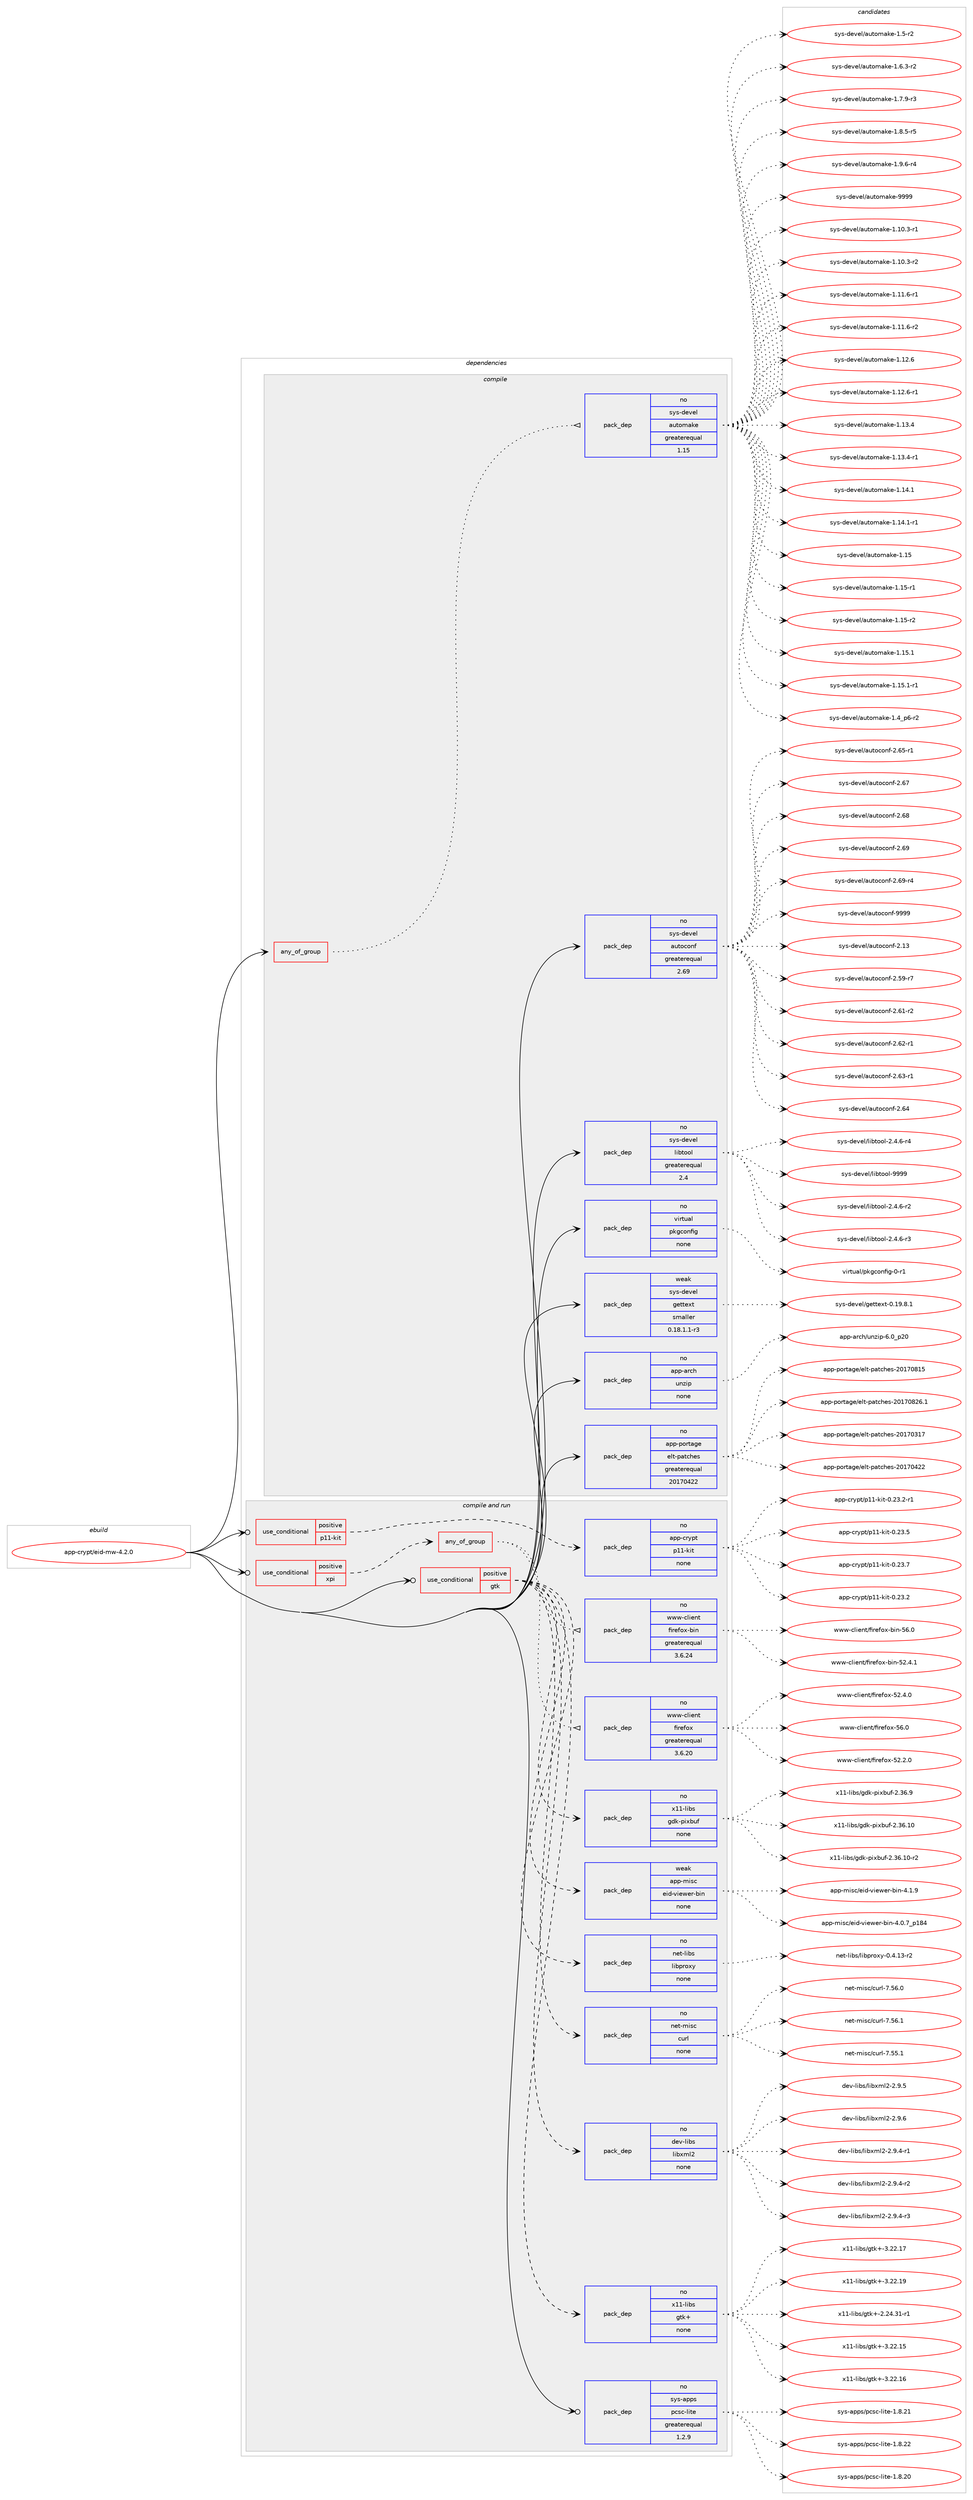 digraph prolog {

# *************
# Graph options
# *************

newrank=true;
concentrate=true;
compound=true;
graph [rankdir=LR,fontname=Helvetica,fontsize=10,ranksep=1.5];#, ranksep=2.5, nodesep=0.2];
edge  [arrowhead=vee];
node  [fontname=Helvetica,fontsize=10];

# **********
# The ebuild
# **********

subgraph cluster_leftcol {
color=gray;
rank=same;
label=<<i>ebuild</i>>;
id [label="app-crypt/eid-mw-4.2.0", color=red, width=4, href="../app-crypt/eid-mw-4.2.0.svg"];
}

# ****************
# The dependencies
# ****************

subgraph cluster_midcol {
color=gray;
label=<<i>dependencies</i>>;
subgraph cluster_compile {
fillcolor="#eeeeee";
style=filled;
label=<<i>compile</i>>;
subgraph any223 {
dependency12458 [label=<<TABLE BORDER="0" CELLBORDER="1" CELLSPACING="0" CELLPADDING="4"><TR><TD CELLPADDING="10">any_of_group</TD></TR></TABLE>>, shape=none, color=red];subgraph pack8932 {
dependency12459 [label=<<TABLE BORDER="0" CELLBORDER="1" CELLSPACING="0" CELLPADDING="4" WIDTH="220"><TR><TD ROWSPAN="6" CELLPADDING="30">pack_dep</TD></TR><TR><TD WIDTH="110">no</TD></TR><TR><TD>sys-devel</TD></TR><TR><TD>automake</TD></TR><TR><TD>greaterequal</TD></TR><TR><TD>1.15</TD></TR></TABLE>>, shape=none, color=blue];
}
dependency12458:e -> dependency12459:w [weight=20,style="dotted",arrowhead="oinv"];
}
id:e -> dependency12458:w [weight=20,style="solid",arrowhead="vee"];
subgraph pack8933 {
dependency12460 [label=<<TABLE BORDER="0" CELLBORDER="1" CELLSPACING="0" CELLPADDING="4" WIDTH="220"><TR><TD ROWSPAN="6" CELLPADDING="30">pack_dep</TD></TR><TR><TD WIDTH="110">no</TD></TR><TR><TD>app-arch</TD></TR><TR><TD>unzip</TD></TR><TR><TD>none</TD></TR><TR><TD></TD></TR></TABLE>>, shape=none, color=blue];
}
id:e -> dependency12460:w [weight=20,style="solid",arrowhead="vee"];
subgraph pack8934 {
dependency12461 [label=<<TABLE BORDER="0" CELLBORDER="1" CELLSPACING="0" CELLPADDING="4" WIDTH="220"><TR><TD ROWSPAN="6" CELLPADDING="30">pack_dep</TD></TR><TR><TD WIDTH="110">no</TD></TR><TR><TD>app-portage</TD></TR><TR><TD>elt-patches</TD></TR><TR><TD>greaterequal</TD></TR><TR><TD>20170422</TD></TR></TABLE>>, shape=none, color=blue];
}
id:e -> dependency12461:w [weight=20,style="solid",arrowhead="vee"];
subgraph pack8935 {
dependency12462 [label=<<TABLE BORDER="0" CELLBORDER="1" CELLSPACING="0" CELLPADDING="4" WIDTH="220"><TR><TD ROWSPAN="6" CELLPADDING="30">pack_dep</TD></TR><TR><TD WIDTH="110">no</TD></TR><TR><TD>sys-devel</TD></TR><TR><TD>autoconf</TD></TR><TR><TD>greaterequal</TD></TR><TR><TD>2.69</TD></TR></TABLE>>, shape=none, color=blue];
}
id:e -> dependency12462:w [weight=20,style="solid",arrowhead="vee"];
subgraph pack8936 {
dependency12463 [label=<<TABLE BORDER="0" CELLBORDER="1" CELLSPACING="0" CELLPADDING="4" WIDTH="220"><TR><TD ROWSPAN="6" CELLPADDING="30">pack_dep</TD></TR><TR><TD WIDTH="110">no</TD></TR><TR><TD>sys-devel</TD></TR><TR><TD>libtool</TD></TR><TR><TD>greaterequal</TD></TR><TR><TD>2.4</TD></TR></TABLE>>, shape=none, color=blue];
}
id:e -> dependency12463:w [weight=20,style="solid",arrowhead="vee"];
subgraph pack8937 {
dependency12464 [label=<<TABLE BORDER="0" CELLBORDER="1" CELLSPACING="0" CELLPADDING="4" WIDTH="220"><TR><TD ROWSPAN="6" CELLPADDING="30">pack_dep</TD></TR><TR><TD WIDTH="110">no</TD></TR><TR><TD>virtual</TD></TR><TR><TD>pkgconfig</TD></TR><TR><TD>none</TD></TR><TR><TD></TD></TR></TABLE>>, shape=none, color=blue];
}
id:e -> dependency12464:w [weight=20,style="solid",arrowhead="vee"];
subgraph pack8938 {
dependency12465 [label=<<TABLE BORDER="0" CELLBORDER="1" CELLSPACING="0" CELLPADDING="4" WIDTH="220"><TR><TD ROWSPAN="6" CELLPADDING="30">pack_dep</TD></TR><TR><TD WIDTH="110">weak</TD></TR><TR><TD>sys-devel</TD></TR><TR><TD>gettext</TD></TR><TR><TD>smaller</TD></TR><TR><TD>0.18.1.1-r3</TD></TR></TABLE>>, shape=none, color=blue];
}
id:e -> dependency12465:w [weight=20,style="solid",arrowhead="vee"];
}
subgraph cluster_compileandrun {
fillcolor="#eeeeee";
style=filled;
label=<<i>compile and run</i>>;
subgraph cond3299 {
dependency12466 [label=<<TABLE BORDER="0" CELLBORDER="1" CELLSPACING="0" CELLPADDING="4"><TR><TD ROWSPAN="3" CELLPADDING="10">use_conditional</TD></TR><TR><TD>positive</TD></TR><TR><TD>gtk</TD></TR></TABLE>>, shape=none, color=red];
subgraph pack8939 {
dependency12467 [label=<<TABLE BORDER="0" CELLBORDER="1" CELLSPACING="0" CELLPADDING="4" WIDTH="220"><TR><TD ROWSPAN="6" CELLPADDING="30">pack_dep</TD></TR><TR><TD WIDTH="110">no</TD></TR><TR><TD>x11-libs</TD></TR><TR><TD>gdk-pixbuf</TD></TR><TR><TD>none</TD></TR><TR><TD></TD></TR></TABLE>>, shape=none, color=blue];
}
dependency12466:e -> dependency12467:w [weight=20,style="dashed",arrowhead="vee"];
subgraph pack8940 {
dependency12468 [label=<<TABLE BORDER="0" CELLBORDER="1" CELLSPACING="0" CELLPADDING="4" WIDTH="220"><TR><TD ROWSPAN="6" CELLPADDING="30">pack_dep</TD></TR><TR><TD WIDTH="110">no</TD></TR><TR><TD>x11-libs</TD></TR><TR><TD>gtk+</TD></TR><TR><TD>none</TD></TR><TR><TD></TD></TR></TABLE>>, shape=none, color=blue];
}
dependency12466:e -> dependency12468:w [weight=20,style="dashed",arrowhead="vee"];
subgraph pack8941 {
dependency12469 [label=<<TABLE BORDER="0" CELLBORDER="1" CELLSPACING="0" CELLPADDING="4" WIDTH="220"><TR><TD ROWSPAN="6" CELLPADDING="30">pack_dep</TD></TR><TR><TD WIDTH="110">no</TD></TR><TR><TD>dev-libs</TD></TR><TR><TD>libxml2</TD></TR><TR><TD>none</TD></TR><TR><TD></TD></TR></TABLE>>, shape=none, color=blue];
}
dependency12466:e -> dependency12469:w [weight=20,style="dashed",arrowhead="vee"];
subgraph pack8942 {
dependency12470 [label=<<TABLE BORDER="0" CELLBORDER="1" CELLSPACING="0" CELLPADDING="4" WIDTH="220"><TR><TD ROWSPAN="6" CELLPADDING="30">pack_dep</TD></TR><TR><TD WIDTH="110">no</TD></TR><TR><TD>net-misc</TD></TR><TR><TD>curl</TD></TR><TR><TD>none</TD></TR><TR><TD></TD></TR></TABLE>>, shape=none, color=blue];
}
dependency12466:e -> dependency12470:w [weight=20,style="dashed",arrowhead="vee"];
subgraph pack8943 {
dependency12471 [label=<<TABLE BORDER="0" CELLBORDER="1" CELLSPACING="0" CELLPADDING="4" WIDTH="220"><TR><TD ROWSPAN="6" CELLPADDING="30">pack_dep</TD></TR><TR><TD WIDTH="110">no</TD></TR><TR><TD>net-libs</TD></TR><TR><TD>libproxy</TD></TR><TR><TD>none</TD></TR><TR><TD></TD></TR></TABLE>>, shape=none, color=blue];
}
dependency12466:e -> dependency12471:w [weight=20,style="dashed",arrowhead="vee"];
subgraph pack8944 {
dependency12472 [label=<<TABLE BORDER="0" CELLBORDER="1" CELLSPACING="0" CELLPADDING="4" WIDTH="220"><TR><TD ROWSPAN="6" CELLPADDING="30">pack_dep</TD></TR><TR><TD WIDTH="110">weak</TD></TR><TR><TD>app-misc</TD></TR><TR><TD>eid-viewer-bin</TD></TR><TR><TD>none</TD></TR><TR><TD></TD></TR></TABLE>>, shape=none, color=blue];
}
dependency12466:e -> dependency12472:w [weight=20,style="dashed",arrowhead="vee"];
}
id:e -> dependency12466:w [weight=20,style="solid",arrowhead="odotvee"];
subgraph cond3300 {
dependency12473 [label=<<TABLE BORDER="0" CELLBORDER="1" CELLSPACING="0" CELLPADDING="4"><TR><TD ROWSPAN="3" CELLPADDING="10">use_conditional</TD></TR><TR><TD>positive</TD></TR><TR><TD>p11-kit</TD></TR></TABLE>>, shape=none, color=red];
subgraph pack8945 {
dependency12474 [label=<<TABLE BORDER="0" CELLBORDER="1" CELLSPACING="0" CELLPADDING="4" WIDTH="220"><TR><TD ROWSPAN="6" CELLPADDING="30">pack_dep</TD></TR><TR><TD WIDTH="110">no</TD></TR><TR><TD>app-crypt</TD></TR><TR><TD>p11-kit</TD></TR><TR><TD>none</TD></TR><TR><TD></TD></TR></TABLE>>, shape=none, color=blue];
}
dependency12473:e -> dependency12474:w [weight=20,style="dashed",arrowhead="vee"];
}
id:e -> dependency12473:w [weight=20,style="solid",arrowhead="odotvee"];
subgraph cond3301 {
dependency12475 [label=<<TABLE BORDER="0" CELLBORDER="1" CELLSPACING="0" CELLPADDING="4"><TR><TD ROWSPAN="3" CELLPADDING="10">use_conditional</TD></TR><TR><TD>positive</TD></TR><TR><TD>xpi</TD></TR></TABLE>>, shape=none, color=red];
subgraph any224 {
dependency12476 [label=<<TABLE BORDER="0" CELLBORDER="1" CELLSPACING="0" CELLPADDING="4"><TR><TD CELLPADDING="10">any_of_group</TD></TR></TABLE>>, shape=none, color=red];subgraph pack8946 {
dependency12477 [label=<<TABLE BORDER="0" CELLBORDER="1" CELLSPACING="0" CELLPADDING="4" WIDTH="220"><TR><TD ROWSPAN="6" CELLPADDING="30">pack_dep</TD></TR><TR><TD WIDTH="110">no</TD></TR><TR><TD>www-client</TD></TR><TR><TD>firefox-bin</TD></TR><TR><TD>greaterequal</TD></TR><TR><TD>3.6.24</TD></TR></TABLE>>, shape=none, color=blue];
}
dependency12476:e -> dependency12477:w [weight=20,style="dotted",arrowhead="oinv"];
subgraph pack8947 {
dependency12478 [label=<<TABLE BORDER="0" CELLBORDER="1" CELLSPACING="0" CELLPADDING="4" WIDTH="220"><TR><TD ROWSPAN="6" CELLPADDING="30">pack_dep</TD></TR><TR><TD WIDTH="110">no</TD></TR><TR><TD>www-client</TD></TR><TR><TD>firefox</TD></TR><TR><TD>greaterequal</TD></TR><TR><TD>3.6.20</TD></TR></TABLE>>, shape=none, color=blue];
}
dependency12476:e -> dependency12478:w [weight=20,style="dotted",arrowhead="oinv"];
}
dependency12475:e -> dependency12476:w [weight=20,style="dashed",arrowhead="vee"];
}
id:e -> dependency12475:w [weight=20,style="solid",arrowhead="odotvee"];
subgraph pack8948 {
dependency12479 [label=<<TABLE BORDER="0" CELLBORDER="1" CELLSPACING="0" CELLPADDING="4" WIDTH="220"><TR><TD ROWSPAN="6" CELLPADDING="30">pack_dep</TD></TR><TR><TD WIDTH="110">no</TD></TR><TR><TD>sys-apps</TD></TR><TR><TD>pcsc-lite</TD></TR><TR><TD>greaterequal</TD></TR><TR><TD>1.2.9</TD></TR></TABLE>>, shape=none, color=blue];
}
id:e -> dependency12479:w [weight=20,style="solid",arrowhead="odotvee"];
}
subgraph cluster_run {
fillcolor="#eeeeee";
style=filled;
label=<<i>run</i>>;
}
}

# **************
# The candidates
# **************

subgraph cluster_choices {
rank=same;
color=gray;
label=<<i>candidates</i>>;

subgraph choice8932 {
color=black;
nodesep=1;
choice11512111545100101118101108479711711611110997107101454946494846514511449 [label="sys-devel/automake-1.10.3-r1", color=red, width=4,href="../sys-devel/automake-1.10.3-r1.svg"];
choice11512111545100101118101108479711711611110997107101454946494846514511450 [label="sys-devel/automake-1.10.3-r2", color=red, width=4,href="../sys-devel/automake-1.10.3-r2.svg"];
choice11512111545100101118101108479711711611110997107101454946494946544511449 [label="sys-devel/automake-1.11.6-r1", color=red, width=4,href="../sys-devel/automake-1.11.6-r1.svg"];
choice11512111545100101118101108479711711611110997107101454946494946544511450 [label="sys-devel/automake-1.11.6-r2", color=red, width=4,href="../sys-devel/automake-1.11.6-r2.svg"];
choice1151211154510010111810110847971171161111099710710145494649504654 [label="sys-devel/automake-1.12.6", color=red, width=4,href="../sys-devel/automake-1.12.6.svg"];
choice11512111545100101118101108479711711611110997107101454946495046544511449 [label="sys-devel/automake-1.12.6-r1", color=red, width=4,href="../sys-devel/automake-1.12.6-r1.svg"];
choice1151211154510010111810110847971171161111099710710145494649514652 [label="sys-devel/automake-1.13.4", color=red, width=4,href="../sys-devel/automake-1.13.4.svg"];
choice11512111545100101118101108479711711611110997107101454946495146524511449 [label="sys-devel/automake-1.13.4-r1", color=red, width=4,href="../sys-devel/automake-1.13.4-r1.svg"];
choice1151211154510010111810110847971171161111099710710145494649524649 [label="sys-devel/automake-1.14.1", color=red, width=4,href="../sys-devel/automake-1.14.1.svg"];
choice11512111545100101118101108479711711611110997107101454946495246494511449 [label="sys-devel/automake-1.14.1-r1", color=red, width=4,href="../sys-devel/automake-1.14.1-r1.svg"];
choice115121115451001011181011084797117116111109971071014549464953 [label="sys-devel/automake-1.15", color=red, width=4,href="../sys-devel/automake-1.15.svg"];
choice1151211154510010111810110847971171161111099710710145494649534511449 [label="sys-devel/automake-1.15-r1", color=red, width=4,href="../sys-devel/automake-1.15-r1.svg"];
choice1151211154510010111810110847971171161111099710710145494649534511450 [label="sys-devel/automake-1.15-r2", color=red, width=4,href="../sys-devel/automake-1.15-r2.svg"];
choice1151211154510010111810110847971171161111099710710145494649534649 [label="sys-devel/automake-1.15.1", color=red, width=4,href="../sys-devel/automake-1.15.1.svg"];
choice11512111545100101118101108479711711611110997107101454946495346494511449 [label="sys-devel/automake-1.15.1-r1", color=red, width=4,href="../sys-devel/automake-1.15.1-r1.svg"];
choice115121115451001011181011084797117116111109971071014549465295112544511450 [label="sys-devel/automake-1.4_p6-r2", color=red, width=4,href="../sys-devel/automake-1.4_p6-r2.svg"];
choice11512111545100101118101108479711711611110997107101454946534511450 [label="sys-devel/automake-1.5-r2", color=red, width=4,href="../sys-devel/automake-1.5-r2.svg"];
choice115121115451001011181011084797117116111109971071014549465446514511450 [label="sys-devel/automake-1.6.3-r2", color=red, width=4,href="../sys-devel/automake-1.6.3-r2.svg"];
choice115121115451001011181011084797117116111109971071014549465546574511451 [label="sys-devel/automake-1.7.9-r3", color=red, width=4,href="../sys-devel/automake-1.7.9-r3.svg"];
choice115121115451001011181011084797117116111109971071014549465646534511453 [label="sys-devel/automake-1.8.5-r5", color=red, width=4,href="../sys-devel/automake-1.8.5-r5.svg"];
choice115121115451001011181011084797117116111109971071014549465746544511452 [label="sys-devel/automake-1.9.6-r4", color=red, width=4,href="../sys-devel/automake-1.9.6-r4.svg"];
choice115121115451001011181011084797117116111109971071014557575757 [label="sys-devel/automake-9999", color=red, width=4,href="../sys-devel/automake-9999.svg"];
dependency12459:e -> choice11512111545100101118101108479711711611110997107101454946494846514511449:w [style=dotted,weight="100"];
dependency12459:e -> choice11512111545100101118101108479711711611110997107101454946494846514511450:w [style=dotted,weight="100"];
dependency12459:e -> choice11512111545100101118101108479711711611110997107101454946494946544511449:w [style=dotted,weight="100"];
dependency12459:e -> choice11512111545100101118101108479711711611110997107101454946494946544511450:w [style=dotted,weight="100"];
dependency12459:e -> choice1151211154510010111810110847971171161111099710710145494649504654:w [style=dotted,weight="100"];
dependency12459:e -> choice11512111545100101118101108479711711611110997107101454946495046544511449:w [style=dotted,weight="100"];
dependency12459:e -> choice1151211154510010111810110847971171161111099710710145494649514652:w [style=dotted,weight="100"];
dependency12459:e -> choice11512111545100101118101108479711711611110997107101454946495146524511449:w [style=dotted,weight="100"];
dependency12459:e -> choice1151211154510010111810110847971171161111099710710145494649524649:w [style=dotted,weight="100"];
dependency12459:e -> choice11512111545100101118101108479711711611110997107101454946495246494511449:w [style=dotted,weight="100"];
dependency12459:e -> choice115121115451001011181011084797117116111109971071014549464953:w [style=dotted,weight="100"];
dependency12459:e -> choice1151211154510010111810110847971171161111099710710145494649534511449:w [style=dotted,weight="100"];
dependency12459:e -> choice1151211154510010111810110847971171161111099710710145494649534511450:w [style=dotted,weight="100"];
dependency12459:e -> choice1151211154510010111810110847971171161111099710710145494649534649:w [style=dotted,weight="100"];
dependency12459:e -> choice11512111545100101118101108479711711611110997107101454946495346494511449:w [style=dotted,weight="100"];
dependency12459:e -> choice115121115451001011181011084797117116111109971071014549465295112544511450:w [style=dotted,weight="100"];
dependency12459:e -> choice11512111545100101118101108479711711611110997107101454946534511450:w [style=dotted,weight="100"];
dependency12459:e -> choice115121115451001011181011084797117116111109971071014549465446514511450:w [style=dotted,weight="100"];
dependency12459:e -> choice115121115451001011181011084797117116111109971071014549465546574511451:w [style=dotted,weight="100"];
dependency12459:e -> choice115121115451001011181011084797117116111109971071014549465646534511453:w [style=dotted,weight="100"];
dependency12459:e -> choice115121115451001011181011084797117116111109971071014549465746544511452:w [style=dotted,weight="100"];
dependency12459:e -> choice115121115451001011181011084797117116111109971071014557575757:w [style=dotted,weight="100"];
}
subgraph choice8933 {
color=black;
nodesep=1;
choice971121124597114991044711711012210511245544648951125048 [label="app-arch/unzip-6.0_p20", color=red, width=4,href="../app-arch/unzip-6.0_p20.svg"];
dependency12460:e -> choice971121124597114991044711711012210511245544648951125048:w [style=dotted,weight="100"];
}
subgraph choice8934 {
color=black;
nodesep=1;
choice97112112451121111141169710310147101108116451129711699104101115455048495548514955 [label="app-portage/elt-patches-20170317", color=red, width=4,href="../app-portage/elt-patches-20170317.svg"];
choice97112112451121111141169710310147101108116451129711699104101115455048495548525050 [label="app-portage/elt-patches-20170422", color=red, width=4,href="../app-portage/elt-patches-20170422.svg"];
choice97112112451121111141169710310147101108116451129711699104101115455048495548564953 [label="app-portage/elt-patches-20170815", color=red, width=4,href="../app-portage/elt-patches-20170815.svg"];
choice971121124511211111411697103101471011081164511297116991041011154550484955485650544649 [label="app-portage/elt-patches-20170826.1", color=red, width=4,href="../app-portage/elt-patches-20170826.1.svg"];
dependency12461:e -> choice97112112451121111141169710310147101108116451129711699104101115455048495548514955:w [style=dotted,weight="100"];
dependency12461:e -> choice97112112451121111141169710310147101108116451129711699104101115455048495548525050:w [style=dotted,weight="100"];
dependency12461:e -> choice97112112451121111141169710310147101108116451129711699104101115455048495548564953:w [style=dotted,weight="100"];
dependency12461:e -> choice971121124511211111411697103101471011081164511297116991041011154550484955485650544649:w [style=dotted,weight="100"];
}
subgraph choice8935 {
color=black;
nodesep=1;
choice115121115451001011181011084797117116111991111101024550464951 [label="sys-devel/autoconf-2.13", color=red, width=4,href="../sys-devel/autoconf-2.13.svg"];
choice1151211154510010111810110847971171161119911111010245504653574511455 [label="sys-devel/autoconf-2.59-r7", color=red, width=4,href="../sys-devel/autoconf-2.59-r7.svg"];
choice1151211154510010111810110847971171161119911111010245504654494511450 [label="sys-devel/autoconf-2.61-r2", color=red, width=4,href="../sys-devel/autoconf-2.61-r2.svg"];
choice1151211154510010111810110847971171161119911111010245504654504511449 [label="sys-devel/autoconf-2.62-r1", color=red, width=4,href="../sys-devel/autoconf-2.62-r1.svg"];
choice1151211154510010111810110847971171161119911111010245504654514511449 [label="sys-devel/autoconf-2.63-r1", color=red, width=4,href="../sys-devel/autoconf-2.63-r1.svg"];
choice115121115451001011181011084797117116111991111101024550465452 [label="sys-devel/autoconf-2.64", color=red, width=4,href="../sys-devel/autoconf-2.64.svg"];
choice1151211154510010111810110847971171161119911111010245504654534511449 [label="sys-devel/autoconf-2.65-r1", color=red, width=4,href="../sys-devel/autoconf-2.65-r1.svg"];
choice115121115451001011181011084797117116111991111101024550465455 [label="sys-devel/autoconf-2.67", color=red, width=4,href="../sys-devel/autoconf-2.67.svg"];
choice115121115451001011181011084797117116111991111101024550465456 [label="sys-devel/autoconf-2.68", color=red, width=4,href="../sys-devel/autoconf-2.68.svg"];
choice115121115451001011181011084797117116111991111101024550465457 [label="sys-devel/autoconf-2.69", color=red, width=4,href="../sys-devel/autoconf-2.69.svg"];
choice1151211154510010111810110847971171161119911111010245504654574511452 [label="sys-devel/autoconf-2.69-r4", color=red, width=4,href="../sys-devel/autoconf-2.69-r4.svg"];
choice115121115451001011181011084797117116111991111101024557575757 [label="sys-devel/autoconf-9999", color=red, width=4,href="../sys-devel/autoconf-9999.svg"];
dependency12462:e -> choice115121115451001011181011084797117116111991111101024550464951:w [style=dotted,weight="100"];
dependency12462:e -> choice1151211154510010111810110847971171161119911111010245504653574511455:w [style=dotted,weight="100"];
dependency12462:e -> choice1151211154510010111810110847971171161119911111010245504654494511450:w [style=dotted,weight="100"];
dependency12462:e -> choice1151211154510010111810110847971171161119911111010245504654504511449:w [style=dotted,weight="100"];
dependency12462:e -> choice1151211154510010111810110847971171161119911111010245504654514511449:w [style=dotted,weight="100"];
dependency12462:e -> choice115121115451001011181011084797117116111991111101024550465452:w [style=dotted,weight="100"];
dependency12462:e -> choice1151211154510010111810110847971171161119911111010245504654534511449:w [style=dotted,weight="100"];
dependency12462:e -> choice115121115451001011181011084797117116111991111101024550465455:w [style=dotted,weight="100"];
dependency12462:e -> choice115121115451001011181011084797117116111991111101024550465456:w [style=dotted,weight="100"];
dependency12462:e -> choice115121115451001011181011084797117116111991111101024550465457:w [style=dotted,weight="100"];
dependency12462:e -> choice1151211154510010111810110847971171161119911111010245504654574511452:w [style=dotted,weight="100"];
dependency12462:e -> choice115121115451001011181011084797117116111991111101024557575757:w [style=dotted,weight="100"];
}
subgraph choice8936 {
color=black;
nodesep=1;
choice1151211154510010111810110847108105981161111111084550465246544511450 [label="sys-devel/libtool-2.4.6-r2", color=red, width=4,href="../sys-devel/libtool-2.4.6-r2.svg"];
choice1151211154510010111810110847108105981161111111084550465246544511451 [label="sys-devel/libtool-2.4.6-r3", color=red, width=4,href="../sys-devel/libtool-2.4.6-r3.svg"];
choice1151211154510010111810110847108105981161111111084550465246544511452 [label="sys-devel/libtool-2.4.6-r4", color=red, width=4,href="../sys-devel/libtool-2.4.6-r4.svg"];
choice1151211154510010111810110847108105981161111111084557575757 [label="sys-devel/libtool-9999", color=red, width=4,href="../sys-devel/libtool-9999.svg"];
dependency12463:e -> choice1151211154510010111810110847108105981161111111084550465246544511450:w [style=dotted,weight="100"];
dependency12463:e -> choice1151211154510010111810110847108105981161111111084550465246544511451:w [style=dotted,weight="100"];
dependency12463:e -> choice1151211154510010111810110847108105981161111111084550465246544511452:w [style=dotted,weight="100"];
dependency12463:e -> choice1151211154510010111810110847108105981161111111084557575757:w [style=dotted,weight="100"];
}
subgraph choice8937 {
color=black;
nodesep=1;
choice11810511411611797108471121071039911111010210510345484511449 [label="virtual/pkgconfig-0-r1", color=red, width=4,href="../virtual/pkgconfig-0-r1.svg"];
dependency12464:e -> choice11810511411611797108471121071039911111010210510345484511449:w [style=dotted,weight="100"];
}
subgraph choice8938 {
color=black;
nodesep=1;
choice1151211154510010111810110847103101116116101120116454846495746564649 [label="sys-devel/gettext-0.19.8.1", color=red, width=4,href="../sys-devel/gettext-0.19.8.1.svg"];
dependency12465:e -> choice1151211154510010111810110847103101116116101120116454846495746564649:w [style=dotted,weight="100"];
}
subgraph choice8939 {
color=black;
nodesep=1;
choice120494945108105981154710310010745112105120981171024550465154464948 [label="x11-libs/gdk-pixbuf-2.36.10", color=red, width=4,href="../x11-libs/gdk-pixbuf-2.36.10.svg"];
choice1204949451081059811547103100107451121051209811710245504651544649484511450 [label="x11-libs/gdk-pixbuf-2.36.10-r2", color=red, width=4,href="../x11-libs/gdk-pixbuf-2.36.10-r2.svg"];
choice1204949451081059811547103100107451121051209811710245504651544657 [label="x11-libs/gdk-pixbuf-2.36.9", color=red, width=4,href="../x11-libs/gdk-pixbuf-2.36.9.svg"];
dependency12467:e -> choice120494945108105981154710310010745112105120981171024550465154464948:w [style=dotted,weight="100"];
dependency12467:e -> choice1204949451081059811547103100107451121051209811710245504651544649484511450:w [style=dotted,weight="100"];
dependency12467:e -> choice1204949451081059811547103100107451121051209811710245504651544657:w [style=dotted,weight="100"];
}
subgraph choice8940 {
color=black;
nodesep=1;
choice12049494510810598115471031161074345504650524651494511449 [label="x11-libs/gtk+-2.24.31-r1", color=red, width=4,href="../x11-libs/gtk+-2.24.31-r1.svg"];
choice1204949451081059811547103116107434551465050464953 [label="x11-libs/gtk+-3.22.15", color=red, width=4,href="../x11-libs/gtk+-3.22.15.svg"];
choice1204949451081059811547103116107434551465050464954 [label="x11-libs/gtk+-3.22.16", color=red, width=4,href="../x11-libs/gtk+-3.22.16.svg"];
choice1204949451081059811547103116107434551465050464955 [label="x11-libs/gtk+-3.22.17", color=red, width=4,href="../x11-libs/gtk+-3.22.17.svg"];
choice1204949451081059811547103116107434551465050464957 [label="x11-libs/gtk+-3.22.19", color=red, width=4,href="../x11-libs/gtk+-3.22.19.svg"];
dependency12468:e -> choice12049494510810598115471031161074345504650524651494511449:w [style=dotted,weight="100"];
dependency12468:e -> choice1204949451081059811547103116107434551465050464953:w [style=dotted,weight="100"];
dependency12468:e -> choice1204949451081059811547103116107434551465050464954:w [style=dotted,weight="100"];
dependency12468:e -> choice1204949451081059811547103116107434551465050464955:w [style=dotted,weight="100"];
dependency12468:e -> choice1204949451081059811547103116107434551465050464957:w [style=dotted,weight="100"];
}
subgraph choice8941 {
color=black;
nodesep=1;
choice10010111845108105981154710810598120109108504550465746524511449 [label="dev-libs/libxml2-2.9.4-r1", color=red, width=4,href="../dev-libs/libxml2-2.9.4-r1.svg"];
choice10010111845108105981154710810598120109108504550465746524511450 [label="dev-libs/libxml2-2.9.4-r2", color=red, width=4,href="../dev-libs/libxml2-2.9.4-r2.svg"];
choice10010111845108105981154710810598120109108504550465746524511451 [label="dev-libs/libxml2-2.9.4-r3", color=red, width=4,href="../dev-libs/libxml2-2.9.4-r3.svg"];
choice1001011184510810598115471081059812010910850455046574653 [label="dev-libs/libxml2-2.9.5", color=red, width=4,href="../dev-libs/libxml2-2.9.5.svg"];
choice1001011184510810598115471081059812010910850455046574654 [label="dev-libs/libxml2-2.9.6", color=red, width=4,href="../dev-libs/libxml2-2.9.6.svg"];
dependency12469:e -> choice10010111845108105981154710810598120109108504550465746524511449:w [style=dotted,weight="100"];
dependency12469:e -> choice10010111845108105981154710810598120109108504550465746524511450:w [style=dotted,weight="100"];
dependency12469:e -> choice10010111845108105981154710810598120109108504550465746524511451:w [style=dotted,weight="100"];
dependency12469:e -> choice1001011184510810598115471081059812010910850455046574653:w [style=dotted,weight="100"];
dependency12469:e -> choice1001011184510810598115471081059812010910850455046574654:w [style=dotted,weight="100"];
}
subgraph choice8942 {
color=black;
nodesep=1;
choice1101011164510910511599479911711410845554653534649 [label="net-misc/curl-7.55.1", color=red, width=4,href="../net-misc/curl-7.55.1.svg"];
choice1101011164510910511599479911711410845554653544648 [label="net-misc/curl-7.56.0", color=red, width=4,href="../net-misc/curl-7.56.0.svg"];
choice1101011164510910511599479911711410845554653544649 [label="net-misc/curl-7.56.1", color=red, width=4,href="../net-misc/curl-7.56.1.svg"];
dependency12470:e -> choice1101011164510910511599479911711410845554653534649:w [style=dotted,weight="100"];
dependency12470:e -> choice1101011164510910511599479911711410845554653544648:w [style=dotted,weight="100"];
dependency12470:e -> choice1101011164510910511599479911711410845554653544649:w [style=dotted,weight="100"];
}
subgraph choice8943 {
color=black;
nodesep=1;
choice11010111645108105981154710810598112114111120121454846524649514511450 [label="net-libs/libproxy-0.4.13-r2", color=red, width=4,href="../net-libs/libproxy-0.4.13-r2.svg"];
dependency12471:e -> choice11010111645108105981154710810598112114111120121454846524649514511450:w [style=dotted,weight="100"];
}
subgraph choice8944 {
color=black;
nodesep=1;
choice9711211245109105115994710110510045118105101119101114459810511045524648465595112495652 [label="app-misc/eid-viewer-bin-4.0.7_p184", color=red, width=4,href="../app-misc/eid-viewer-bin-4.0.7_p184.svg"];
choice97112112451091051159947101105100451181051011191011144598105110455246494657 [label="app-misc/eid-viewer-bin-4.1.9", color=red, width=4,href="../app-misc/eid-viewer-bin-4.1.9.svg"];
dependency12472:e -> choice9711211245109105115994710110510045118105101119101114459810511045524648465595112495652:w [style=dotted,weight="100"];
dependency12472:e -> choice97112112451091051159947101105100451181051011191011144598105110455246494657:w [style=dotted,weight="100"];
}
subgraph choice8945 {
color=black;
nodesep=1;
choice9711211245991141211121164711249494510710511645484650514650 [label="app-crypt/p11-kit-0.23.2", color=red, width=4,href="../app-crypt/p11-kit-0.23.2.svg"];
choice97112112459911412111211647112494945107105116454846505146504511449 [label="app-crypt/p11-kit-0.23.2-r1", color=red, width=4,href="../app-crypt/p11-kit-0.23.2-r1.svg"];
choice9711211245991141211121164711249494510710511645484650514653 [label="app-crypt/p11-kit-0.23.5", color=red, width=4,href="../app-crypt/p11-kit-0.23.5.svg"];
choice9711211245991141211121164711249494510710511645484650514655 [label="app-crypt/p11-kit-0.23.7", color=red, width=4,href="../app-crypt/p11-kit-0.23.7.svg"];
dependency12474:e -> choice9711211245991141211121164711249494510710511645484650514650:w [style=dotted,weight="100"];
dependency12474:e -> choice97112112459911412111211647112494945107105116454846505146504511449:w [style=dotted,weight="100"];
dependency12474:e -> choice9711211245991141211121164711249494510710511645484650514653:w [style=dotted,weight="100"];
dependency12474:e -> choice9711211245991141211121164711249494510710511645484650514655:w [style=dotted,weight="100"];
}
subgraph choice8946 {
color=black;
nodesep=1;
choice119119119459910810510111011647102105114101102111120459810511045535046524649 [label="www-client/firefox-bin-52.4.1", color=red, width=4,href="../www-client/firefox-bin-52.4.1.svg"];
choice11911911945991081051011101164710210511410110211112045981051104553544648 [label="www-client/firefox-bin-56.0", color=red, width=4,href="../www-client/firefox-bin-56.0.svg"];
dependency12477:e -> choice119119119459910810510111011647102105114101102111120459810511045535046524649:w [style=dotted,weight="100"];
dependency12477:e -> choice11911911945991081051011101164710210511410110211112045981051104553544648:w [style=dotted,weight="100"];
}
subgraph choice8947 {
color=black;
nodesep=1;
choice11911911945991081051011101164710210511410110211112045535046504648 [label="www-client/firefox-52.2.0", color=red, width=4,href="../www-client/firefox-52.2.0.svg"];
choice11911911945991081051011101164710210511410110211112045535046524648 [label="www-client/firefox-52.4.0", color=red, width=4,href="../www-client/firefox-52.4.0.svg"];
choice1191191194599108105101110116471021051141011021111204553544648 [label="www-client/firefox-56.0", color=red, width=4,href="../www-client/firefox-56.0.svg"];
dependency12478:e -> choice11911911945991081051011101164710210511410110211112045535046504648:w [style=dotted,weight="100"];
dependency12478:e -> choice11911911945991081051011101164710210511410110211112045535046524648:w [style=dotted,weight="100"];
dependency12478:e -> choice1191191194599108105101110116471021051141011021111204553544648:w [style=dotted,weight="100"];
}
subgraph choice8948 {
color=black;
nodesep=1;
choice11512111545971121121154711299115994510810511610145494656465048 [label="sys-apps/pcsc-lite-1.8.20", color=red, width=4,href="../sys-apps/pcsc-lite-1.8.20.svg"];
choice11512111545971121121154711299115994510810511610145494656465049 [label="sys-apps/pcsc-lite-1.8.21", color=red, width=4,href="../sys-apps/pcsc-lite-1.8.21.svg"];
choice11512111545971121121154711299115994510810511610145494656465050 [label="sys-apps/pcsc-lite-1.8.22", color=red, width=4,href="../sys-apps/pcsc-lite-1.8.22.svg"];
dependency12479:e -> choice11512111545971121121154711299115994510810511610145494656465048:w [style=dotted,weight="100"];
dependency12479:e -> choice11512111545971121121154711299115994510810511610145494656465049:w [style=dotted,weight="100"];
dependency12479:e -> choice11512111545971121121154711299115994510810511610145494656465050:w [style=dotted,weight="100"];
}
}

}
